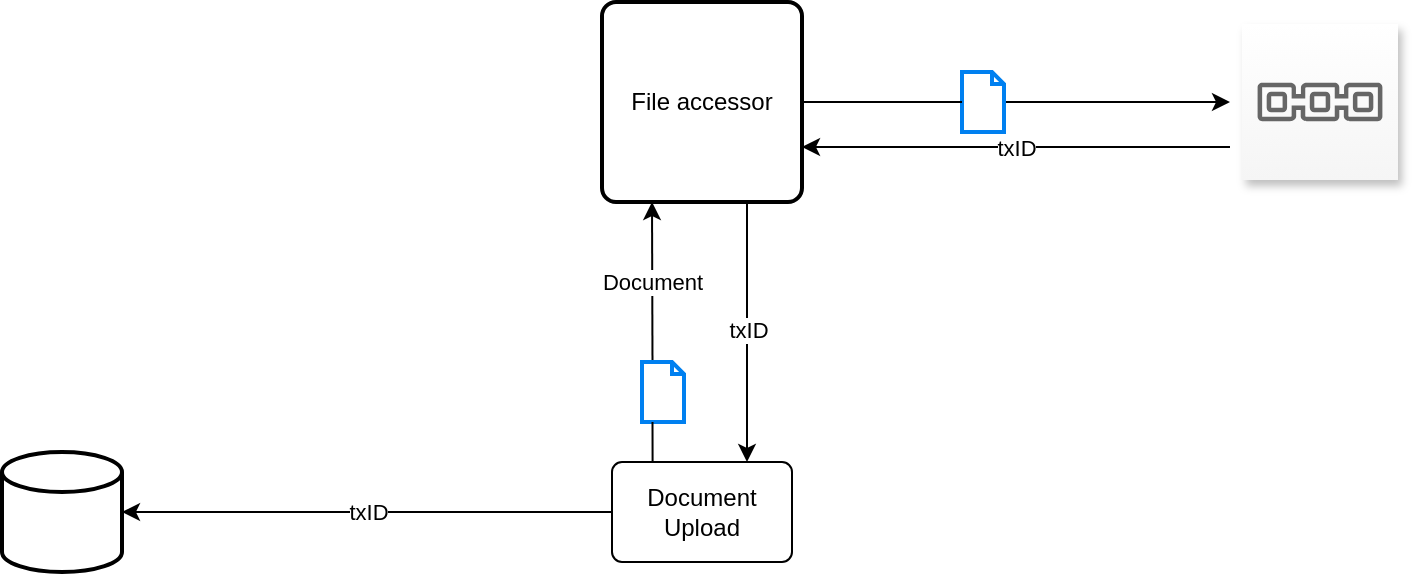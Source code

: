 <mxfile version="15.5.6" type="github">
  <diagram id="JZSoYLXpMb4sBtdS11SZ" name="Page-1">
    <mxGraphModel dx="946" dy="532" grid="1" gridSize="10" guides="1" tooltips="1" connect="1" arrows="1" fold="1" page="1" pageScale="1" pageWidth="827" pageHeight="1169" math="0" shadow="0">
      <root>
        <mxCell id="0" />
        <mxCell id="1" parent="0" />
        <mxCell id="zdeUufDYtfrDHzwF8wlF-1" value="" style="strokeWidth=2;html=1;shape=mxgraph.flowchart.database;whiteSpace=wrap;" vertex="1" parent="1">
          <mxGeometry x="30" y="435" width="60" height="60" as="geometry" />
        </mxCell>
        <mxCell id="zdeUufDYtfrDHzwF8wlF-2" value="File accessor" style="rounded=1;whiteSpace=wrap;html=1;absoluteArcSize=1;arcSize=14;strokeWidth=2;" vertex="1" parent="1">
          <mxGeometry x="330" y="210" width="100" height="100" as="geometry" />
        </mxCell>
        <mxCell id="zdeUufDYtfrDHzwF8wlF-3" value="Document &lt;br&gt;Upload" style="rounded=1;arcSize=10;whiteSpace=wrap;html=1;align=center;" vertex="1" parent="1">
          <mxGeometry x="335" y="440" width="90" height="50" as="geometry" />
        </mxCell>
        <object label="Document" id="zdeUufDYtfrDHzwF8wlF-10">
          <mxCell style="edgeStyle=segmentEdgeStyle;endArrow=classic;html=1;rounded=0;exitX=0.25;exitY=0;exitDx=0;exitDy=0;entryX=0.25;entryY=1;entryDx=0;entryDy=0;startArrow=none;" edge="1" parent="1" source="zdeUufDYtfrDHzwF8wlF-14" target="zdeUufDYtfrDHzwF8wlF-2">
            <mxGeometry width="50" height="50" relative="1" as="geometry">
              <mxPoint x="330" y="360" as="sourcePoint" />
              <mxPoint x="380" y="310" as="targetPoint" />
            </mxGeometry>
          </mxCell>
        </object>
        <mxCell id="zdeUufDYtfrDHzwF8wlF-13" value="txID" style="edgeStyle=segmentEdgeStyle;endArrow=classic;html=1;rounded=0;exitX=0.75;exitY=1;exitDx=0;exitDy=0;entryX=0.75;entryY=0;entryDx=0;entryDy=0;" edge="1" parent="1" source="zdeUufDYtfrDHzwF8wlF-2" target="zdeUufDYtfrDHzwF8wlF-3">
          <mxGeometry width="50" height="50" relative="1" as="geometry">
            <mxPoint x="390" y="300" as="sourcePoint" />
            <mxPoint x="440" y="250" as="targetPoint" />
          </mxGeometry>
        </mxCell>
        <mxCell id="zdeUufDYtfrDHzwF8wlF-14" value="" style="html=1;verticalLabelPosition=bottom;align=center;labelBackgroundColor=#ffffff;verticalAlign=top;strokeWidth=2;strokeColor=#0080F0;shadow=0;dashed=0;shape=mxgraph.ios7.icons.document;" vertex="1" parent="1">
          <mxGeometry x="350" y="390" width="21" height="30" as="geometry" />
        </mxCell>
        <mxCell id="zdeUufDYtfrDHzwF8wlF-15" value="" style="edgeStyle=segmentEdgeStyle;endArrow=none;html=1;rounded=0;exitX=0.25;exitY=0;exitDx=0;exitDy=0;entryX=0.25;entryY=1;entryDx=0;entryDy=0;" edge="1" parent="1" source="zdeUufDYtfrDHzwF8wlF-3" target="zdeUufDYtfrDHzwF8wlF-14">
          <mxGeometry width="50" height="50" relative="1" as="geometry">
            <mxPoint x="357.5" y="440" as="sourcePoint" />
            <mxPoint x="355" y="310" as="targetPoint" />
          </mxGeometry>
        </mxCell>
        <mxCell id="zdeUufDYtfrDHzwF8wlF-16" value="" style="sketch=0;points=[[0,0,0],[0.25,0,0],[0.5,0,0],[0.75,0,0],[1,0,0],[0,1,0],[0.25,1,0],[0.5,1,0],[0.75,1,0],[1,1,0],[0,0.25,0],[0,0.5,0],[0,0.75,0],[1,0.25,0],[1,0.5,0],[1,0.75,0]];outlineConnect=0;gradientDirection=north;verticalLabelPosition=bottom;verticalAlign=top;align=center;html=1;fontSize=12;fontStyle=0;aspect=fixed;shape=mxgraph.aws4.resourceIcon;resIcon=mxgraph.aws4.blockchain;shadow=1;perimeterSpacing=6;container=0;autosize=0;fixDash=0;snapToPoint=0;portConstraintRotation=0;comic=0;treeMoving=0;fillColor=#f5f5f5;strokeColor=#666666;gradientColor=#ffffff;strokeWidth=7;" vertex="1" parent="1">
          <mxGeometry x="650" y="221" width="78" height="78" as="geometry" />
        </mxCell>
        <mxCell id="zdeUufDYtfrDHzwF8wlF-17" value="" style="endArrow=classic;html=1;rounded=0;exitX=1;exitY=0.5;exitDx=0;exitDy=0;entryX=0;entryY=0.5;entryDx=0;entryDy=0;entryPerimeter=0;startArrow=none;" edge="1" parent="1" source="zdeUufDYtfrDHzwF8wlF-18" target="zdeUufDYtfrDHzwF8wlF-16">
          <mxGeometry width="50" height="50" relative="1" as="geometry">
            <mxPoint x="390" y="380" as="sourcePoint" />
            <mxPoint x="440" y="330" as="targetPoint" />
          </mxGeometry>
        </mxCell>
        <mxCell id="zdeUufDYtfrDHzwF8wlF-18" value="" style="html=1;verticalLabelPosition=bottom;align=center;labelBackgroundColor=#ffffff;verticalAlign=top;strokeWidth=2;strokeColor=#0080F0;shadow=0;dashed=0;shape=mxgraph.ios7.icons.document;" vertex="1" parent="1">
          <mxGeometry x="510" y="245" width="21" height="30" as="geometry" />
        </mxCell>
        <mxCell id="zdeUufDYtfrDHzwF8wlF-19" value="" style="endArrow=none;html=1;rounded=0;exitX=1;exitY=0.5;exitDx=0;exitDy=0;entryX=0;entryY=0.5;entryDx=0;entryDy=0;entryPerimeter=0;" edge="1" parent="1" source="zdeUufDYtfrDHzwF8wlF-2" target="zdeUufDYtfrDHzwF8wlF-18">
          <mxGeometry width="50" height="50" relative="1" as="geometry">
            <mxPoint x="430" y="260" as="sourcePoint" />
            <mxPoint x="644" y="260" as="targetPoint" />
          </mxGeometry>
        </mxCell>
        <mxCell id="zdeUufDYtfrDHzwF8wlF-20" value="txID" style="edgeStyle=segmentEdgeStyle;endArrow=classic;html=1;rounded=0;exitX=0;exitY=0.75;exitDx=0;exitDy=0;exitPerimeter=0;" edge="1" parent="1" source="zdeUufDYtfrDHzwF8wlF-16" target="zdeUufDYtfrDHzwF8wlF-2">
          <mxGeometry width="50" height="50" relative="1" as="geometry">
            <mxPoint x="580" y="320" as="sourcePoint" />
            <mxPoint x="577.5" y="450" as="targetPoint" />
          </mxGeometry>
        </mxCell>
        <mxCell id="zdeUufDYtfrDHzwF8wlF-22" value="txID" style="edgeStyle=segmentEdgeStyle;endArrow=classic;html=1;rounded=0;exitX=0;exitY=0.5;exitDx=0;exitDy=0;entryX=1;entryY=0.5;entryDx=0;entryDy=0;entryPerimeter=0;" edge="1" parent="1" source="zdeUufDYtfrDHzwF8wlF-3" target="zdeUufDYtfrDHzwF8wlF-1">
          <mxGeometry width="50" height="50" relative="1" as="geometry">
            <mxPoint x="280" y="520" as="sourcePoint" />
            <mxPoint x="277.5" y="650" as="targetPoint" />
            <Array as="points">
              <mxPoint x="240" y="465" />
              <mxPoint x="240" y="465" />
            </Array>
          </mxGeometry>
        </mxCell>
      </root>
    </mxGraphModel>
  </diagram>
</mxfile>
